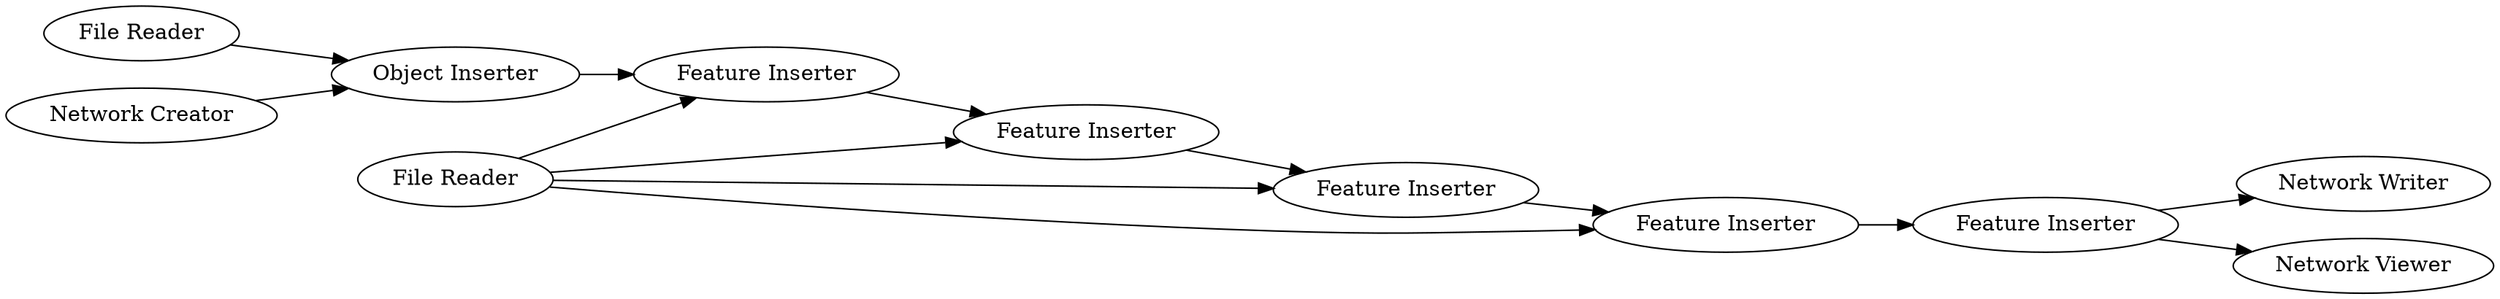 digraph {
	1 [label="File Reader"]
	2 [label="File Reader"]
	3 [label="Network Creator"]
	4 [label="Object Inserter"]
	5 [label="Feature Inserter"]
	6 [label="Feature Inserter"]
	7 [label="Feature Inserter"]
	8 [label="Feature Inserter"]
	9 [label="Feature Inserter"]
	10 [label="Network Writer"]
	11 [label="Network Viewer"]
	1 -> 4
	2 -> 5
	2 -> 6
	2 -> 7
	2 -> 8
	3 -> 4
	4 -> 5
	5 -> 6
	6 -> 7
	7 -> 8
	8 -> 9
	9 -> 11
	9 -> 10
	rankdir=LR
}
